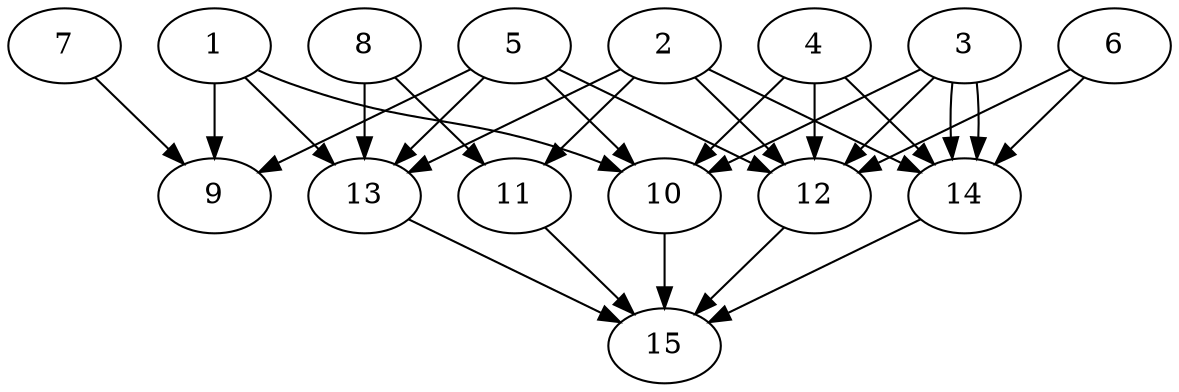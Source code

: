 // DAG automatically generated by daggen at Tue Aug  6 16:26:17 2019
// ./daggen --dot -n 15 --ccr 0.5 --fat 0.8 --regular 0.5 --density 0.7 --mindata 5242880 --maxdata 52428800 
digraph G {
  1 [size="17920000", alpha="0.04", expect_size="8960000"] 
  1 -> 9 [size ="8960000"]
  1 -> 10 [size ="8960000"]
  1 -> 13 [size ="8960000"]
  2 [size="85252096", alpha="0.16", expect_size="42626048"] 
  2 -> 11 [size ="42626048"]
  2 -> 12 [size ="42626048"]
  2 -> 13 [size ="42626048"]
  2 -> 14 [size ="42626048"]
  3 [size="63272960", alpha="0.17", expect_size="31636480"] 
  3 -> 10 [size ="31636480"]
  3 -> 12 [size ="31636480"]
  3 -> 14 [size ="31636480"]
  3 -> 14 [size ="31636480"]
  4 [size="87719936", alpha="0.12", expect_size="43859968"] 
  4 -> 10 [size ="43859968"]
  4 -> 12 [size ="43859968"]
  4 -> 14 [size ="43859968"]
  5 [size="66263040", alpha="0.16", expect_size="33131520"] 
  5 -> 9 [size ="33131520"]
  5 -> 10 [size ="33131520"]
  5 -> 12 [size ="33131520"]
  5 -> 13 [size ="33131520"]
  6 [size="80607232", alpha="0.19", expect_size="40303616"] 
  6 -> 12 [size ="40303616"]
  6 -> 14 [size ="40303616"]
  7 [size="79568896", alpha="0.08", expect_size="39784448"] 
  7 -> 9 [size ="39784448"]
  8 [size="72595456", alpha="0.03", expect_size="36297728"] 
  8 -> 11 [size ="36297728"]
  8 -> 13 [size ="36297728"]
  9 [size="33906688", alpha="0.03", expect_size="16953344"] 
  10 [size="51709952", alpha="0.10", expect_size="25854976"] 
  10 -> 15 [size ="25854976"]
  11 [size="85202944", alpha="0.15", expect_size="42601472"] 
  11 -> 15 [size ="42601472"]
  12 [size="12052480", alpha="0.04", expect_size="6026240"] 
  12 -> 15 [size ="6026240"]
  13 [size="89235456", alpha="0.03", expect_size="44617728"] 
  13 -> 15 [size ="44617728"]
  14 [size="73656320", alpha="0.19", expect_size="36828160"] 
  14 -> 15 [size ="36828160"]
  15 [size="35901440", alpha="0.00", expect_size="17950720"] 
}
